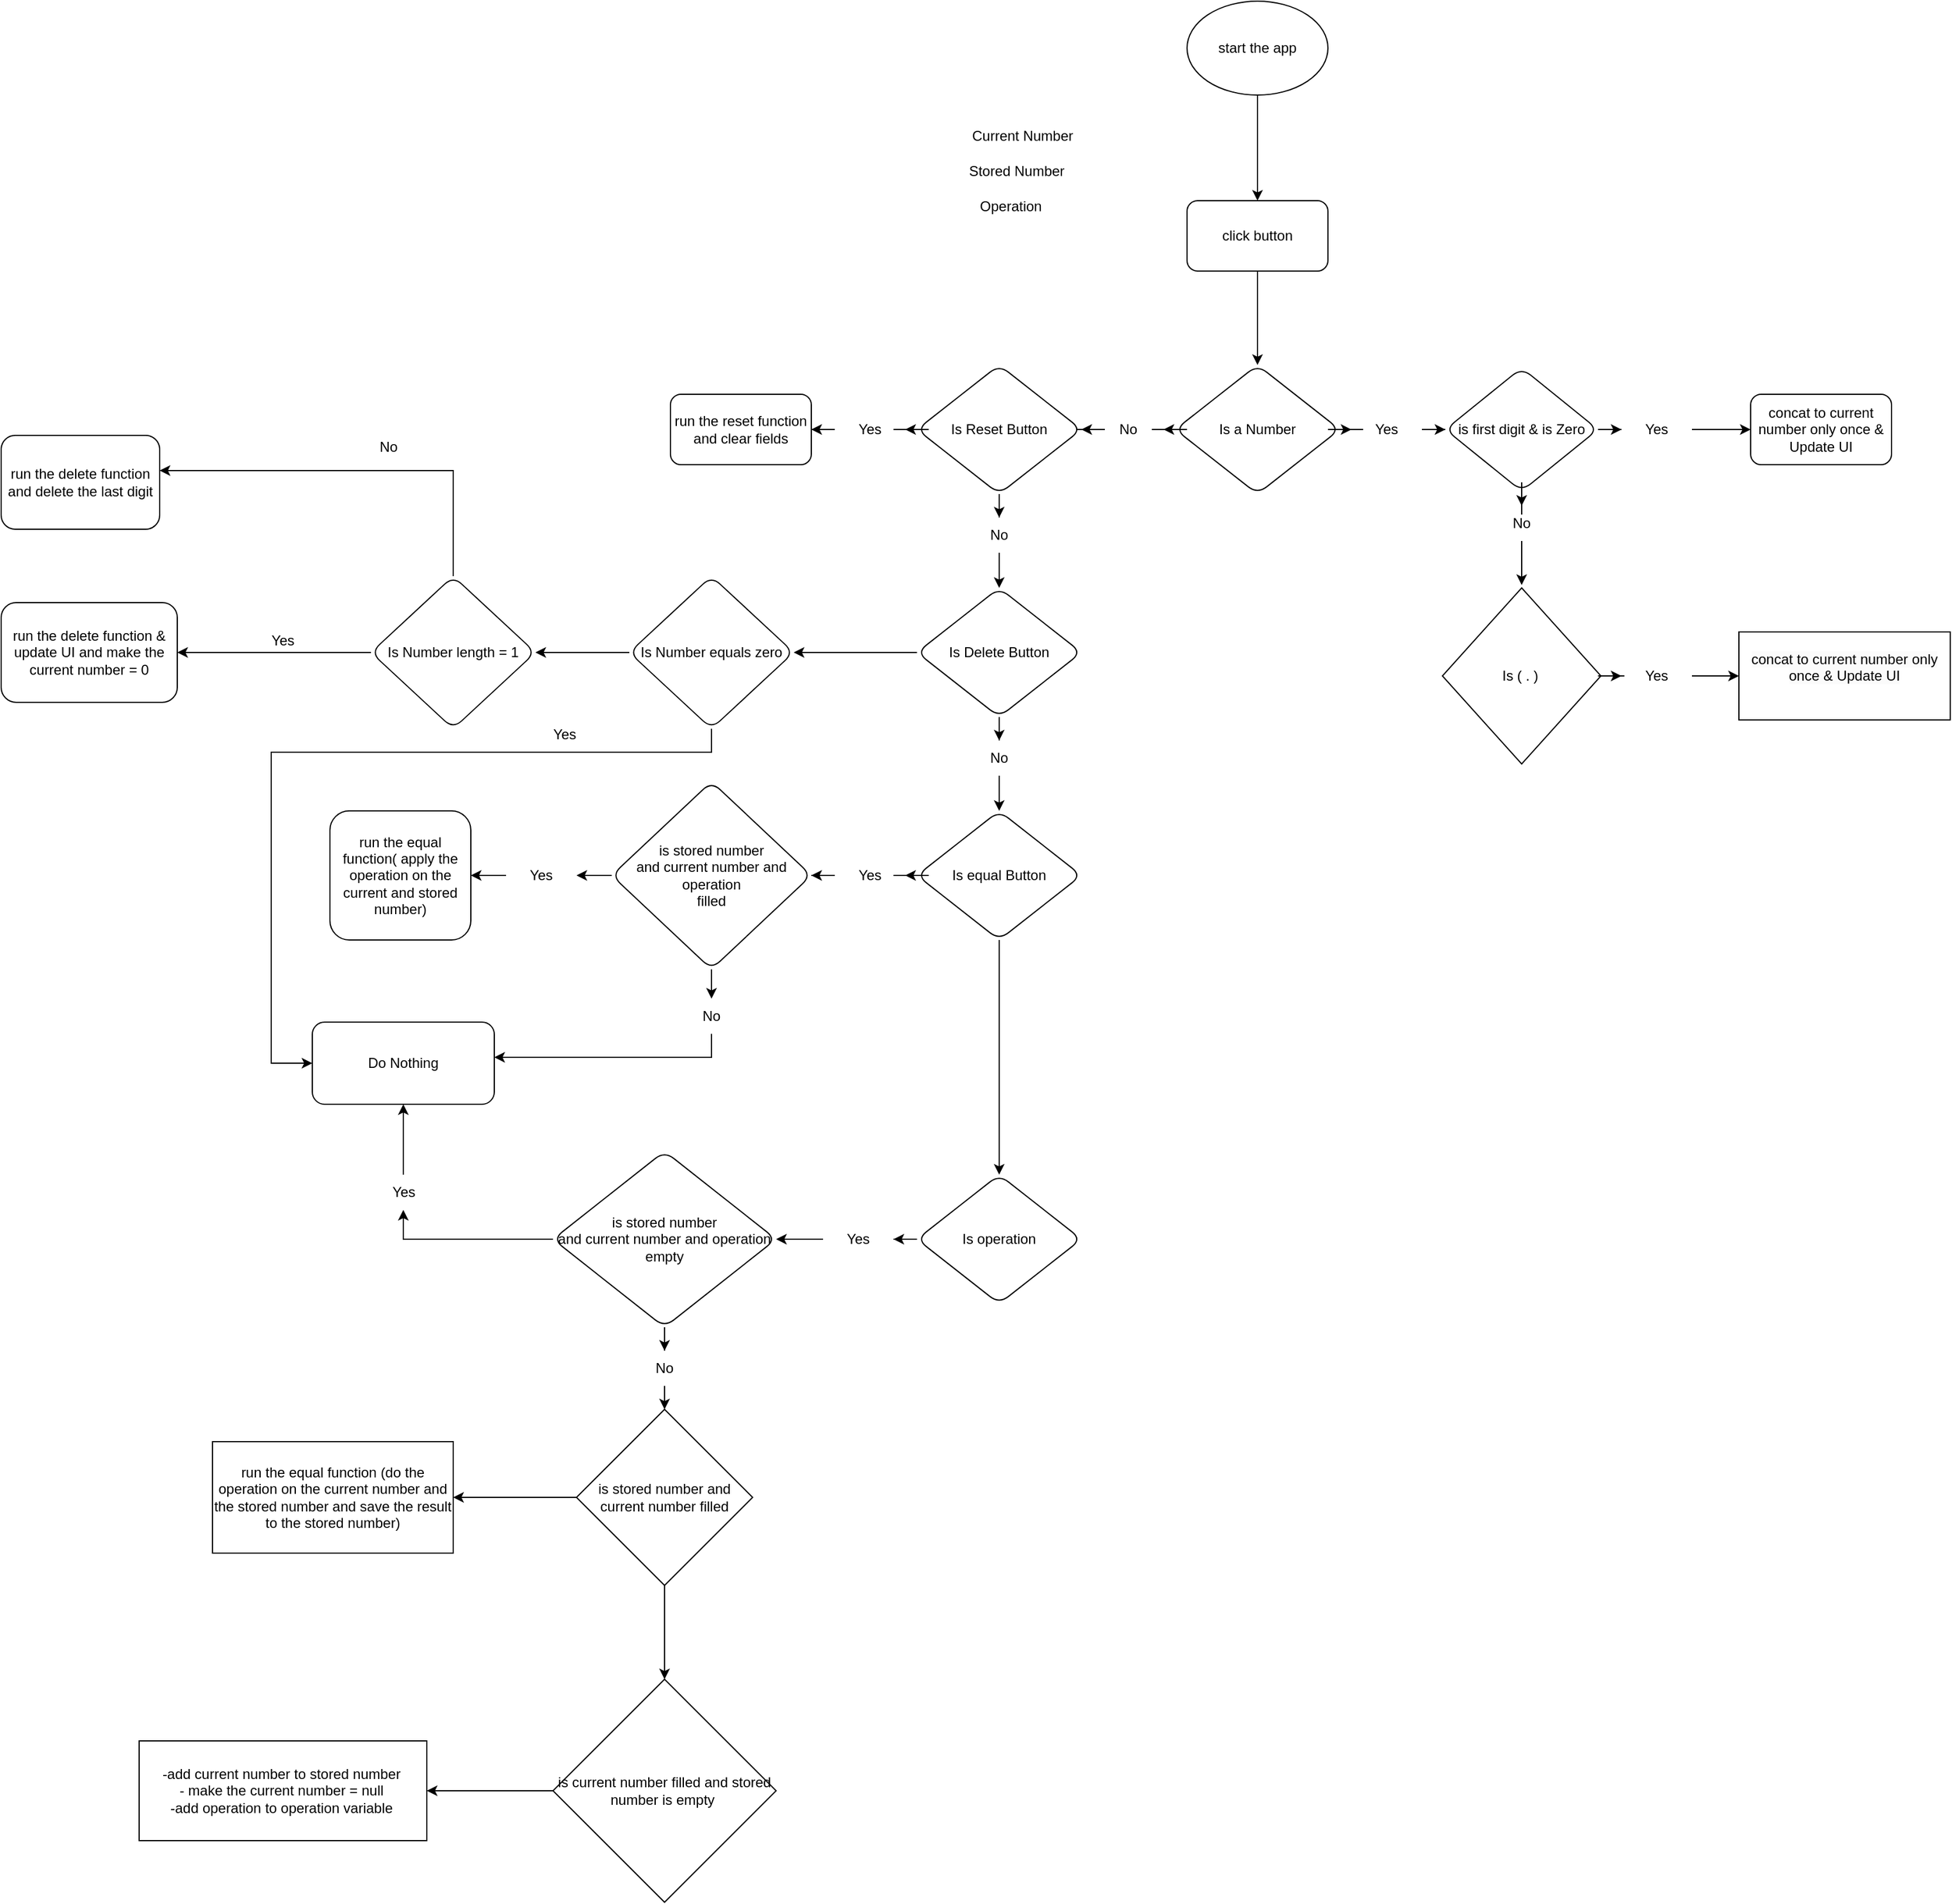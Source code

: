 <mxfile>
    <diagram name="Page-1" id="WOGRRd32iZZg1v6VAqrn">
        <mxGraphModel dx="2270" dy="1428" grid="1" gridSize="10" guides="1" tooltips="1" connect="1" arrows="1" fold="1" page="1" pageScale="1" pageWidth="850" pageHeight="1100" background="none" math="0" shadow="0">
            <root>
                <mxCell id="0"/>
                <mxCell id="1" parent="0"/>
                <mxCell id="m6MY9sEtCevD9orL7JUc-3" value="" style="edgeStyle=orthogonalEdgeStyle;rounded=0;orthogonalLoop=1;jettySize=auto;html=1;" parent="1" source="m6MY9sEtCevD9orL7JUc-1" edge="1">
                    <mxGeometry relative="1" as="geometry">
                        <mxPoint x="380" y="240" as="targetPoint"/>
                    </mxGeometry>
                </mxCell>
                <mxCell id="m6MY9sEtCevD9orL7JUc-1" value="start the app" style="ellipse;whiteSpace=wrap;html=1;" parent="1" vertex="1">
                    <mxGeometry x="320" y="70" width="120" height="80" as="geometry"/>
                </mxCell>
                <mxCell id="m6MY9sEtCevD9orL7JUc-6" value="" style="edgeStyle=orthogonalEdgeStyle;rounded=0;orthogonalLoop=1;jettySize=auto;html=1;" parent="1" source="m6MY9sEtCevD9orL7JUc-4" target="m6MY9sEtCevD9orL7JUc-5" edge="1">
                    <mxGeometry relative="1" as="geometry"/>
                </mxCell>
                <mxCell id="m6MY9sEtCevD9orL7JUc-4" value="click button" style="rounded=1;whiteSpace=wrap;html=1;" parent="1" vertex="1">
                    <mxGeometry x="320" y="240" width="120" height="60" as="geometry"/>
                </mxCell>
                <mxCell id="m6MY9sEtCevD9orL7JUc-8" value="" style="edgeStyle=orthogonalEdgeStyle;rounded=0;orthogonalLoop=1;jettySize=auto;html=1;" parent="1" source="m6MY9sEtCevD9orL7JUc-13" target="m6MY9sEtCevD9orL7JUc-7" edge="1">
                    <mxGeometry relative="1" as="geometry"/>
                </mxCell>
                <mxCell id="m6MY9sEtCevD9orL7JUc-34" value="" style="edgeStyle=orthogonalEdgeStyle;rounded=0;orthogonalLoop=1;jettySize=auto;html=1;" parent="1" source="m6MY9sEtCevD9orL7JUc-37" target="m6MY9sEtCevD9orL7JUc-33" edge="1">
                    <mxGeometry relative="1" as="geometry"/>
                </mxCell>
                <mxCell id="m6MY9sEtCevD9orL7JUc-5" value="Is a Number" style="rhombus;whiteSpace=wrap;html=1;rounded=1;" parent="1" vertex="1">
                    <mxGeometry x="310" y="380" width="140" height="110" as="geometry"/>
                </mxCell>
                <mxCell id="m6MY9sEtCevD9orL7JUc-12" value="" style="edgeStyle=orthogonalEdgeStyle;rounded=0;orthogonalLoop=1;jettySize=auto;html=1;" parent="1" source="m6MY9sEtCevD9orL7JUc-19" target="m6MY9sEtCevD9orL7JUc-11" edge="1">
                    <mxGeometry relative="1" as="geometry"/>
                </mxCell>
                <mxCell id="m6MY9sEtCevD9orL7JUc-22" value="" style="edgeStyle=orthogonalEdgeStyle;rounded=0;orthogonalLoop=1;jettySize=auto;html=1;" parent="1" source="m6MY9sEtCevD9orL7JUc-26" edge="1">
                    <mxGeometry relative="1" as="geometry">
                        <mxPoint x="605" y="567.5" as="targetPoint"/>
                    </mxGeometry>
                </mxCell>
                <mxCell id="m6MY9sEtCevD9orL7JUc-7" value="is first digit &amp;amp; is Zero" style="rhombus;whiteSpace=wrap;html=1;rounded=1;" parent="1" vertex="1">
                    <mxGeometry x="540" y="382.5" width="130" height="105" as="geometry"/>
                </mxCell>
                <mxCell id="m6MY9sEtCevD9orL7JUc-11" value="concat to current number only once &amp;amp; Update UI" style="whiteSpace=wrap;html=1;rounded=1;" parent="1" vertex="1">
                    <mxGeometry x="800" y="405" width="120" height="60" as="geometry"/>
                </mxCell>
                <mxCell id="m6MY9sEtCevD9orL7JUc-15" value="" style="edgeStyle=orthogonalEdgeStyle;rounded=0;orthogonalLoop=1;jettySize=auto;html=1;" parent="1" source="m6MY9sEtCevD9orL7JUc-5" target="m6MY9sEtCevD9orL7JUc-13" edge="1">
                    <mxGeometry relative="1" as="geometry">
                        <mxPoint x="450" y="435" as="sourcePoint"/>
                        <mxPoint x="540" y="435" as="targetPoint"/>
                    </mxGeometry>
                </mxCell>
                <mxCell id="m6MY9sEtCevD9orL7JUc-13" value="Yes" style="text;html=1;align=center;verticalAlign=middle;whiteSpace=wrap;rounded=0;" parent="1" vertex="1">
                    <mxGeometry x="460" y="420" width="60" height="30" as="geometry"/>
                </mxCell>
                <mxCell id="m6MY9sEtCevD9orL7JUc-20" value="" style="edgeStyle=orthogonalEdgeStyle;rounded=0;orthogonalLoop=1;jettySize=auto;html=1;" parent="1" source="m6MY9sEtCevD9orL7JUc-7" target="m6MY9sEtCevD9orL7JUc-19" edge="1">
                    <mxGeometry relative="1" as="geometry">
                        <mxPoint x="670" y="435" as="sourcePoint"/>
                        <mxPoint x="800" y="435" as="targetPoint"/>
                    </mxGeometry>
                </mxCell>
                <mxCell id="m6MY9sEtCevD9orL7JUc-19" value="Yes" style="text;html=1;align=center;verticalAlign=middle;whiteSpace=wrap;rounded=0;" parent="1" vertex="1">
                    <mxGeometry x="690" y="420" width="60" height="30" as="geometry"/>
                </mxCell>
                <mxCell id="m6MY9sEtCevD9orL7JUc-25" value="" style="edgeStyle=orthogonalEdgeStyle;rounded=0;orthogonalLoop=1;jettySize=auto;html=1;" parent="1" source="m6MY9sEtCevD9orL7JUc-28" target="m6MY9sEtCevD9orL7JUc-24" edge="1">
                    <mxGeometry relative="1" as="geometry"/>
                </mxCell>
                <mxCell id="m6MY9sEtCevD9orL7JUc-23" value="Is ( . )&amp;nbsp;" style="rhombus;whiteSpace=wrap;html=1;" parent="1" vertex="1">
                    <mxGeometry x="537.5" y="570" width="135" height="150" as="geometry"/>
                </mxCell>
                <mxCell id="m6MY9sEtCevD9orL7JUc-24" value="&#10;&lt;span style=&quot;color: rgb(0, 0, 0); font-family: Helvetica; font-size: 12px; font-style: normal; font-variant-ligatures: normal; font-variant-caps: normal; font-weight: 400; letter-spacing: normal; orphans: 2; text-align: center; text-indent: 0px; text-transform: none; widows: 2; word-spacing: 0px; -webkit-text-stroke-width: 0px; white-space: normal; background-color: rgb(251, 251, 251); text-decoration-thickness: initial; text-decoration-style: initial; text-decoration-color: initial; display: inline !important; float: none;&quot;&gt;concat to current number only once &amp;amp; Update UI&lt;/span&gt;&#10;&#10;" style="whiteSpace=wrap;html=1;" parent="1" vertex="1">
                    <mxGeometry x="790" y="607.5" width="180" height="75" as="geometry"/>
                </mxCell>
                <mxCell id="m6MY9sEtCevD9orL7JUc-27" value="" style="edgeStyle=orthogonalEdgeStyle;rounded=0;orthogonalLoop=1;jettySize=auto;html=1;" parent="1" source="m6MY9sEtCevD9orL7JUc-7" target="m6MY9sEtCevD9orL7JUc-26" edge="1">
                    <mxGeometry relative="1" as="geometry">
                        <mxPoint x="605" y="488" as="sourcePoint"/>
                        <mxPoint x="605" y="567.5" as="targetPoint"/>
                    </mxGeometry>
                </mxCell>
                <mxCell id="m6MY9sEtCevD9orL7JUc-26" value="No" style="text;html=1;align=center;verticalAlign=middle;whiteSpace=wrap;rounded=0;" parent="1" vertex="1">
                    <mxGeometry x="575" y="500" width="60" height="30" as="geometry"/>
                </mxCell>
                <mxCell id="m6MY9sEtCevD9orL7JUc-29" value="" style="edgeStyle=orthogonalEdgeStyle;rounded=0;orthogonalLoop=1;jettySize=auto;html=1;" parent="1" source="m6MY9sEtCevD9orL7JUc-23" target="m6MY9sEtCevD9orL7JUc-28" edge="1">
                    <mxGeometry relative="1" as="geometry">
                        <mxPoint x="673" y="645" as="sourcePoint"/>
                        <mxPoint x="790" y="645" as="targetPoint"/>
                    </mxGeometry>
                </mxCell>
                <mxCell id="m6MY9sEtCevD9orL7JUc-28" value="Yes" style="text;html=1;align=center;verticalAlign=middle;whiteSpace=wrap;rounded=0;" parent="1" vertex="1">
                    <mxGeometry x="690" y="630" width="60" height="30" as="geometry"/>
                </mxCell>
                <mxCell id="m6MY9sEtCevD9orL7JUc-30" value="Current Number" style="text;html=1;align=center;verticalAlign=middle;whiteSpace=wrap;rounded=0;" parent="1" vertex="1">
                    <mxGeometry x="130" y="170" width="100" height="30" as="geometry"/>
                </mxCell>
                <mxCell id="m6MY9sEtCevD9orL7JUc-31" value="Stored Number" style="text;html=1;align=center;verticalAlign=middle;whiteSpace=wrap;rounded=0;" parent="1" vertex="1">
                    <mxGeometry x="130" y="200" width="90" height="30" as="geometry"/>
                </mxCell>
                <mxCell id="m6MY9sEtCevD9orL7JUc-32" value="Operation" style="text;html=1;align=center;verticalAlign=middle;whiteSpace=wrap;rounded=0;" parent="1" vertex="1">
                    <mxGeometry x="140" y="230" width="60" height="30" as="geometry"/>
                </mxCell>
                <mxCell id="m6MY9sEtCevD9orL7JUc-36" value="" style="edgeStyle=orthogonalEdgeStyle;rounded=0;orthogonalLoop=1;jettySize=auto;html=1;" parent="1" source="m6MY9sEtCevD9orL7JUc-39" target="m6MY9sEtCevD9orL7JUc-35" edge="1">
                    <mxGeometry relative="1" as="geometry"/>
                </mxCell>
                <mxCell id="m6MY9sEtCevD9orL7JUc-42" value="" style="edgeStyle=orthogonalEdgeStyle;rounded=0;orthogonalLoop=1;jettySize=auto;html=1;" parent="1" source="m6MY9sEtCevD9orL7JUc-45" target="m6MY9sEtCevD9orL7JUc-41" edge="1">
                    <mxGeometry relative="1" as="geometry"/>
                </mxCell>
                <mxCell id="m6MY9sEtCevD9orL7JUc-33" value="Is Reset Button" style="rhombus;whiteSpace=wrap;html=1;rounded=1;" parent="1" vertex="1">
                    <mxGeometry x="90" y="380" width="140" height="110" as="geometry"/>
                </mxCell>
                <mxCell id="m6MY9sEtCevD9orL7JUc-35" value="run the reset function and clear fields" style="whiteSpace=wrap;html=1;rounded=1;" parent="1" vertex="1">
                    <mxGeometry x="-120" y="405" width="120" height="60" as="geometry"/>
                </mxCell>
                <mxCell id="m6MY9sEtCevD9orL7JUc-38" value="" style="edgeStyle=orthogonalEdgeStyle;rounded=0;orthogonalLoop=1;jettySize=auto;html=1;" parent="1" source="m6MY9sEtCevD9orL7JUc-5" target="m6MY9sEtCevD9orL7JUc-37" edge="1">
                    <mxGeometry relative="1" as="geometry">
                        <mxPoint x="310" y="435" as="sourcePoint"/>
                        <mxPoint x="230" y="435" as="targetPoint"/>
                    </mxGeometry>
                </mxCell>
                <mxCell id="m6MY9sEtCevD9orL7JUc-37" value="No" style="text;html=1;align=center;verticalAlign=middle;whiteSpace=wrap;rounded=0;" parent="1" vertex="1">
                    <mxGeometry x="240" y="420" width="60" height="30" as="geometry"/>
                </mxCell>
                <mxCell id="m6MY9sEtCevD9orL7JUc-40" value="" style="edgeStyle=orthogonalEdgeStyle;rounded=0;orthogonalLoop=1;jettySize=auto;html=1;" parent="1" source="m6MY9sEtCevD9orL7JUc-33" target="m6MY9sEtCevD9orL7JUc-39" edge="1">
                    <mxGeometry relative="1" as="geometry">
                        <mxPoint x="90" y="435" as="sourcePoint"/>
                        <mxPoint y="435" as="targetPoint"/>
                    </mxGeometry>
                </mxCell>
                <mxCell id="m6MY9sEtCevD9orL7JUc-39" value="Yes" style="text;html=1;align=center;verticalAlign=middle;whiteSpace=wrap;rounded=0;" parent="1" vertex="1">
                    <mxGeometry x="20" y="420" width="60" height="30" as="geometry"/>
                </mxCell>
                <mxCell id="m6MY9sEtCevD9orL7JUc-44" value="" style="edgeStyle=orthogonalEdgeStyle;rounded=0;orthogonalLoop=1;jettySize=auto;html=1;" parent="1" source="m6MY9sEtCevD9orL7JUc-47" target="m6MY9sEtCevD9orL7JUc-43" edge="1">
                    <mxGeometry relative="1" as="geometry"/>
                </mxCell>
                <mxCell id="m6MY9sEtCevD9orL7JUc-64" value="" style="edgeStyle=orthogonalEdgeStyle;rounded=0;orthogonalLoop=1;jettySize=auto;html=1;" parent="1" source="m6MY9sEtCevD9orL7JUc-41" target="m6MY9sEtCevD9orL7JUc-63" edge="1">
                    <mxGeometry relative="1" as="geometry"/>
                </mxCell>
                <mxCell id="m6MY9sEtCevD9orL7JUc-41" value="Is Delete Button" style="rhombus;whiteSpace=wrap;html=1;rounded=1;" parent="1" vertex="1">
                    <mxGeometry x="90" y="570" width="140" height="110" as="geometry"/>
                </mxCell>
                <mxCell id="m6MY9sEtCevD9orL7JUc-50" value="" style="edgeStyle=orthogonalEdgeStyle;rounded=0;orthogonalLoop=1;jettySize=auto;html=1;" parent="1" source="m6MY9sEtCevD9orL7JUc-53" target="m6MY9sEtCevD9orL7JUc-49" edge="1">
                    <mxGeometry relative="1" as="geometry"/>
                </mxCell>
                <mxCell id="m6MY9sEtCevD9orL7JUc-88" value="" style="edgeStyle=orthogonalEdgeStyle;rounded=0;orthogonalLoop=1;jettySize=auto;html=1;" parent="1" source="m6MY9sEtCevD9orL7JUc-43" target="m6MY9sEtCevD9orL7JUc-87" edge="1">
                    <mxGeometry relative="1" as="geometry"/>
                </mxCell>
                <mxCell id="m6MY9sEtCevD9orL7JUc-43" value="Is equal Button" style="rhombus;whiteSpace=wrap;html=1;rounded=1;" parent="1" vertex="1">
                    <mxGeometry x="90" y="760" width="140" height="110" as="geometry"/>
                </mxCell>
                <mxCell id="m6MY9sEtCevD9orL7JUc-46" value="" style="edgeStyle=orthogonalEdgeStyle;rounded=0;orthogonalLoop=1;jettySize=auto;html=1;" parent="1" source="m6MY9sEtCevD9orL7JUc-33" target="m6MY9sEtCevD9orL7JUc-45" edge="1">
                    <mxGeometry relative="1" as="geometry">
                        <mxPoint x="160" y="490" as="sourcePoint"/>
                        <mxPoint x="160" y="570" as="targetPoint"/>
                    </mxGeometry>
                </mxCell>
                <mxCell id="m6MY9sEtCevD9orL7JUc-45" value="No" style="text;html=1;align=center;verticalAlign=middle;whiteSpace=wrap;rounded=0;" parent="1" vertex="1">
                    <mxGeometry x="130" y="510" width="60" height="30" as="geometry"/>
                </mxCell>
                <mxCell id="m6MY9sEtCevD9orL7JUc-48" value="" style="edgeStyle=orthogonalEdgeStyle;rounded=0;orthogonalLoop=1;jettySize=auto;html=1;" parent="1" source="m6MY9sEtCevD9orL7JUc-41" target="m6MY9sEtCevD9orL7JUc-47" edge="1">
                    <mxGeometry relative="1" as="geometry">
                        <mxPoint x="160" y="680" as="sourcePoint"/>
                        <mxPoint x="160" y="760" as="targetPoint"/>
                    </mxGeometry>
                </mxCell>
                <mxCell id="m6MY9sEtCevD9orL7JUc-47" value="No" style="text;html=1;align=center;verticalAlign=middle;whiteSpace=wrap;rounded=0;" parent="1" vertex="1">
                    <mxGeometry x="130" y="700" width="60" height="30" as="geometry"/>
                </mxCell>
                <mxCell id="m6MY9sEtCevD9orL7JUc-52" value="" style="edgeStyle=orthogonalEdgeStyle;rounded=0;orthogonalLoop=1;jettySize=auto;html=1;" parent="1" source="m6MY9sEtCevD9orL7JUc-55" target="m6MY9sEtCevD9orL7JUc-51" edge="1">
                    <mxGeometry relative="1" as="geometry"/>
                </mxCell>
                <mxCell id="m6MY9sEtCevD9orL7JUc-58" value="" style="edgeStyle=orthogonalEdgeStyle;rounded=0;orthogonalLoop=1;jettySize=auto;html=1;" parent="1" source="m6MY9sEtCevD9orL7JUc-59" target="m6MY9sEtCevD9orL7JUc-57" edge="1">
                    <mxGeometry relative="1" as="geometry">
                        <Array as="points">
                            <mxPoint x="-85" y="970"/>
                        </Array>
                    </mxGeometry>
                </mxCell>
                <mxCell id="m6MY9sEtCevD9orL7JUc-49" value="is stored number&lt;div&gt;and current number and operation&lt;/div&gt;&lt;div&gt;filled&lt;/div&gt;" style="rhombus;whiteSpace=wrap;html=1;rounded=1;" parent="1" vertex="1">
                    <mxGeometry x="-170" y="735" width="170" height="160" as="geometry"/>
                </mxCell>
                <mxCell id="m6MY9sEtCevD9orL7JUc-51" value="run the equal function( apply the operation on the current and stored number)" style="whiteSpace=wrap;html=1;rounded=1;" parent="1" vertex="1">
                    <mxGeometry x="-410" y="760" width="120" height="110" as="geometry"/>
                </mxCell>
                <mxCell id="m6MY9sEtCevD9orL7JUc-54" value="" style="edgeStyle=orthogonalEdgeStyle;rounded=0;orthogonalLoop=1;jettySize=auto;html=1;" parent="1" source="m6MY9sEtCevD9orL7JUc-43" target="m6MY9sEtCevD9orL7JUc-53" edge="1">
                    <mxGeometry relative="1" as="geometry">
                        <mxPoint x="90" y="815" as="sourcePoint"/>
                        <mxPoint y="815" as="targetPoint"/>
                    </mxGeometry>
                </mxCell>
                <mxCell id="m6MY9sEtCevD9orL7JUc-53" value="Yes" style="text;html=1;align=center;verticalAlign=middle;whiteSpace=wrap;rounded=0;" parent="1" vertex="1">
                    <mxGeometry x="20" y="800" width="60" height="30" as="geometry"/>
                </mxCell>
                <mxCell id="m6MY9sEtCevD9orL7JUc-56" value="" style="edgeStyle=orthogonalEdgeStyle;rounded=0;orthogonalLoop=1;jettySize=auto;html=1;" parent="1" source="m6MY9sEtCevD9orL7JUc-49" target="m6MY9sEtCevD9orL7JUc-55" edge="1">
                    <mxGeometry relative="1" as="geometry">
                        <mxPoint x="-170" y="815" as="sourcePoint"/>
                        <mxPoint x="-290" y="815" as="targetPoint"/>
                    </mxGeometry>
                </mxCell>
                <mxCell id="m6MY9sEtCevD9orL7JUc-55" value="Yes" style="text;html=1;align=center;verticalAlign=middle;whiteSpace=wrap;rounded=0;" parent="1" vertex="1">
                    <mxGeometry x="-260" y="800" width="60" height="30" as="geometry"/>
                </mxCell>
                <mxCell id="m6MY9sEtCevD9orL7JUc-57" value="Do Nothing" style="whiteSpace=wrap;html=1;rounded=1;" parent="1" vertex="1">
                    <mxGeometry x="-425" y="940" width="155" height="70" as="geometry"/>
                </mxCell>
                <mxCell id="m6MY9sEtCevD9orL7JUc-62" value="" style="edgeStyle=orthogonalEdgeStyle;rounded=0;orthogonalLoop=1;jettySize=auto;html=1;" parent="1" source="m6MY9sEtCevD9orL7JUc-49" target="m6MY9sEtCevD9orL7JUc-59" edge="1">
                    <mxGeometry relative="1" as="geometry">
                        <mxPoint x="-85" y="895" as="sourcePoint"/>
                        <mxPoint x="-270" y="970" as="targetPoint"/>
                        <Array as="points"/>
                    </mxGeometry>
                </mxCell>
                <mxCell id="m6MY9sEtCevD9orL7JUc-59" value="No" style="text;html=1;align=center;verticalAlign=middle;whiteSpace=wrap;rounded=0;" parent="1" vertex="1">
                    <mxGeometry x="-115" y="920" width="60" height="30" as="geometry"/>
                </mxCell>
                <mxCell id="m6MY9sEtCevD9orL7JUc-66" value="" style="edgeStyle=orthogonalEdgeStyle;rounded=0;orthogonalLoop=1;jettySize=auto;html=1;" parent="1" source="m6MY9sEtCevD9orL7JUc-63" target="m6MY9sEtCevD9orL7JUc-57" edge="1">
                    <mxGeometry relative="1" as="geometry">
                        <mxPoint x="-490" y="910" as="targetPoint"/>
                        <Array as="points">
                            <mxPoint x="-85" y="710"/>
                            <mxPoint x="-460" y="710"/>
                            <mxPoint x="-460" y="975"/>
                        </Array>
                    </mxGeometry>
                </mxCell>
                <mxCell id="m6MY9sEtCevD9orL7JUc-77" value="" style="edgeStyle=orthogonalEdgeStyle;rounded=0;orthogonalLoop=1;jettySize=auto;html=1;" parent="1" source="m6MY9sEtCevD9orL7JUc-63" target="m6MY9sEtCevD9orL7JUc-76" edge="1">
                    <mxGeometry relative="1" as="geometry"/>
                </mxCell>
                <mxCell id="m6MY9sEtCevD9orL7JUc-63" value="Is Number equals zero" style="rhombus;whiteSpace=wrap;html=1;rounded=1;" parent="1" vertex="1">
                    <mxGeometry x="-155" y="560" width="140" height="130" as="geometry"/>
                </mxCell>
                <mxCell id="m6MY9sEtCevD9orL7JUc-75" value="Yes" style="text;html=1;align=center;verticalAlign=middle;whiteSpace=wrap;rounded=0;" parent="1" vertex="1">
                    <mxGeometry x="-240" y="680" width="60" height="30" as="geometry"/>
                </mxCell>
                <mxCell id="m6MY9sEtCevD9orL7JUc-79" value="" style="edgeStyle=orthogonalEdgeStyle;rounded=0;orthogonalLoop=1;jettySize=auto;html=1;" parent="1" source="m6MY9sEtCevD9orL7JUc-76" target="m6MY9sEtCevD9orL7JUc-78" edge="1">
                    <mxGeometry relative="1" as="geometry"/>
                </mxCell>
                <mxCell id="m6MY9sEtCevD9orL7JUc-82" value="" style="edgeStyle=orthogonalEdgeStyle;rounded=0;orthogonalLoop=1;jettySize=auto;html=1;" parent="1" source="m6MY9sEtCevD9orL7JUc-76" target="m6MY9sEtCevD9orL7JUc-81" edge="1">
                    <mxGeometry relative="1" as="geometry">
                        <Array as="points">
                            <mxPoint x="-305" y="470"/>
                        </Array>
                    </mxGeometry>
                </mxCell>
                <mxCell id="m6MY9sEtCevD9orL7JUc-76" value="Is Number length = 1" style="rhombus;whiteSpace=wrap;html=1;rounded=1;" parent="1" vertex="1">
                    <mxGeometry x="-375" y="560" width="140" height="130" as="geometry"/>
                </mxCell>
                <mxCell id="m6MY9sEtCevD9orL7JUc-78" value="run the delete function &amp;amp; update UI and make the current number = 0" style="whiteSpace=wrap;html=1;rounded=1;" parent="1" vertex="1">
                    <mxGeometry x="-690" y="582.5" width="150" height="85" as="geometry"/>
                </mxCell>
                <mxCell id="m6MY9sEtCevD9orL7JUc-80" value="Yes" style="text;html=1;align=center;verticalAlign=middle;whiteSpace=wrap;rounded=0;" parent="1" vertex="1">
                    <mxGeometry x="-480" y="600" width="60" height="30" as="geometry"/>
                </mxCell>
                <mxCell id="m6MY9sEtCevD9orL7JUc-81" value="run the delete function and delete the last digit" style="whiteSpace=wrap;html=1;rounded=1;" parent="1" vertex="1">
                    <mxGeometry x="-690" y="440" width="135" height="80" as="geometry"/>
                </mxCell>
                <mxCell id="m6MY9sEtCevD9orL7JUc-85" value="No" style="text;html=1;align=center;verticalAlign=middle;whiteSpace=wrap;rounded=0;" parent="1" vertex="1">
                    <mxGeometry x="-390" y="435" width="60" height="30" as="geometry"/>
                </mxCell>
                <mxCell id="m6MY9sEtCevD9orL7JUc-90" value="" style="edgeStyle=orthogonalEdgeStyle;rounded=0;orthogonalLoop=1;jettySize=auto;html=1;" parent="1" source="m6MY9sEtCevD9orL7JUc-92" target="m6MY9sEtCevD9orL7JUc-89" edge="1">
                    <mxGeometry relative="1" as="geometry"/>
                </mxCell>
                <mxCell id="m6MY9sEtCevD9orL7JUc-87" value="Is operation" style="rhombus;whiteSpace=wrap;html=1;rounded=1;" parent="1" vertex="1">
                    <mxGeometry x="90" y="1070" width="140" height="110" as="geometry"/>
                </mxCell>
                <mxCell id="m6MY9sEtCevD9orL7JUc-91" style="edgeStyle=orthogonalEdgeStyle;rounded=0;orthogonalLoop=1;jettySize=auto;html=1;entryX=0.5;entryY=1;entryDx=0;entryDy=0;" parent="1" source="m6MY9sEtCevD9orL7JUc-95" target="m6MY9sEtCevD9orL7JUc-57" edge="1">
                    <mxGeometry relative="1" as="geometry"/>
                </mxCell>
                <mxCell id="m6MY9sEtCevD9orL7JUc-97" value="" style="edgeStyle=orthogonalEdgeStyle;rounded=0;orthogonalLoop=1;jettySize=auto;html=1;" parent="1" source="m6MY9sEtCevD9orL7JUc-98" edge="1">
                    <mxGeometry relative="1" as="geometry">
                        <mxPoint x="-125" y="1270" as="targetPoint"/>
                    </mxGeometry>
                </mxCell>
                <mxCell id="m6MY9sEtCevD9orL7JUc-89" value="is stored number&lt;div&gt;and current number and operation&lt;/div&gt;&lt;div&gt;empty&lt;/div&gt;" style="rhombus;whiteSpace=wrap;html=1;rounded=1;" parent="1" vertex="1">
                    <mxGeometry x="-220" y="1050" width="190" height="150" as="geometry"/>
                </mxCell>
                <mxCell id="m6MY9sEtCevD9orL7JUc-93" value="" style="edgeStyle=orthogonalEdgeStyle;rounded=0;orthogonalLoop=1;jettySize=auto;html=1;" parent="1" source="m6MY9sEtCevD9orL7JUc-87" target="m6MY9sEtCevD9orL7JUc-92" edge="1">
                    <mxGeometry relative="1" as="geometry">
                        <mxPoint x="90" y="1125" as="sourcePoint"/>
                        <mxPoint x="-30" y="1125" as="targetPoint"/>
                    </mxGeometry>
                </mxCell>
                <mxCell id="m6MY9sEtCevD9orL7JUc-92" value="Yes" style="text;html=1;align=center;verticalAlign=middle;whiteSpace=wrap;rounded=0;" parent="1" vertex="1">
                    <mxGeometry x="10" y="1110" width="60" height="30" as="geometry"/>
                </mxCell>
                <mxCell id="m6MY9sEtCevD9orL7JUc-94" value="" style="edgeStyle=orthogonalEdgeStyle;rounded=0;orthogonalLoop=1;jettySize=auto;html=1;entryX=0.5;entryY=1;entryDx=0;entryDy=0;" parent="1" source="m6MY9sEtCevD9orL7JUc-89" target="m6MY9sEtCevD9orL7JUc-95" edge="1">
                    <mxGeometry relative="1" as="geometry">
                        <mxPoint x="-220" y="1125" as="sourcePoint"/>
                        <mxPoint x="-347" y="1010" as="targetPoint"/>
                    </mxGeometry>
                </mxCell>
                <mxCell id="m6MY9sEtCevD9orL7JUc-95" value="Yes" style="text;html=1;align=center;verticalAlign=middle;whiteSpace=wrap;rounded=0;" parent="1" vertex="1">
                    <mxGeometry x="-377.5" y="1070" width="60" height="30" as="geometry"/>
                </mxCell>
                <mxCell id="m6MY9sEtCevD9orL7JUc-99" value="" style="edgeStyle=orthogonalEdgeStyle;rounded=0;orthogonalLoop=1;jettySize=auto;html=1;" parent="1" source="m6MY9sEtCevD9orL7JUc-89" target="m6MY9sEtCevD9orL7JUc-98" edge="1">
                    <mxGeometry relative="1" as="geometry">
                        <mxPoint x="-125" y="1200" as="sourcePoint"/>
                        <mxPoint x="-125" y="1270" as="targetPoint"/>
                    </mxGeometry>
                </mxCell>
                <mxCell id="m6MY9sEtCevD9orL7JUc-98" value="No" style="text;html=1;align=center;verticalAlign=middle;whiteSpace=wrap;rounded=0;" parent="1" vertex="1">
                    <mxGeometry x="-155" y="1220" width="60" height="30" as="geometry"/>
                </mxCell>
                <mxCell id="m6MY9sEtCevD9orL7JUc-102" value="" style="edgeStyle=orthogonalEdgeStyle;rounded=0;orthogonalLoop=1;jettySize=auto;html=1;" parent="1" source="m6MY9sEtCevD9orL7JUc-100" target="m6MY9sEtCevD9orL7JUc-101" edge="1">
                    <mxGeometry relative="1" as="geometry"/>
                </mxCell>
                <mxCell id="m6MY9sEtCevD9orL7JUc-104" value="" style="edgeStyle=orthogonalEdgeStyle;rounded=0;orthogonalLoop=1;jettySize=auto;html=1;" parent="1" source="m6MY9sEtCevD9orL7JUc-100" target="m6MY9sEtCevD9orL7JUc-103" edge="1">
                    <mxGeometry relative="1" as="geometry"/>
                </mxCell>
                <mxCell id="m6MY9sEtCevD9orL7JUc-100" value="is stored number and current number filled" style="rhombus;whiteSpace=wrap;html=1;" parent="1" vertex="1">
                    <mxGeometry x="-200" y="1270" width="150" height="150" as="geometry"/>
                </mxCell>
                <mxCell id="m6MY9sEtCevD9orL7JUc-101" value="run the equal function (do the operation on the current number and the stored number and save the result to the stored number)" style="whiteSpace=wrap;html=1;" parent="1" vertex="1">
                    <mxGeometry x="-510" y="1297.5" width="205" height="95" as="geometry"/>
                </mxCell>
                <mxCell id="m6MY9sEtCevD9orL7JUc-106" value="" style="edgeStyle=orthogonalEdgeStyle;rounded=0;orthogonalLoop=1;jettySize=auto;html=1;" parent="1" source="m6MY9sEtCevD9orL7JUc-103" target="m6MY9sEtCevD9orL7JUc-105" edge="1">
                    <mxGeometry relative="1" as="geometry"/>
                </mxCell>
                <mxCell id="m6MY9sEtCevD9orL7JUc-103" value="is current number filled and stored number is empty&amp;nbsp;" style="rhombus;whiteSpace=wrap;html=1;" parent="1" vertex="1">
                    <mxGeometry x="-220" y="1500" width="190" height="190" as="geometry"/>
                </mxCell>
                <mxCell id="m6MY9sEtCevD9orL7JUc-105" value="-add current number to stored number&amp;nbsp;&lt;div&gt;- make the current number = null&amp;nbsp;&lt;/div&gt;&lt;div&gt;-add operation to operation variable&amp;nbsp;&lt;/div&gt;" style="whiteSpace=wrap;html=1;" parent="1" vertex="1">
                    <mxGeometry x="-572.5" y="1552.5" width="245" height="85" as="geometry"/>
                </mxCell>
            </root>
        </mxGraphModel>
    </diagram>
</mxfile>